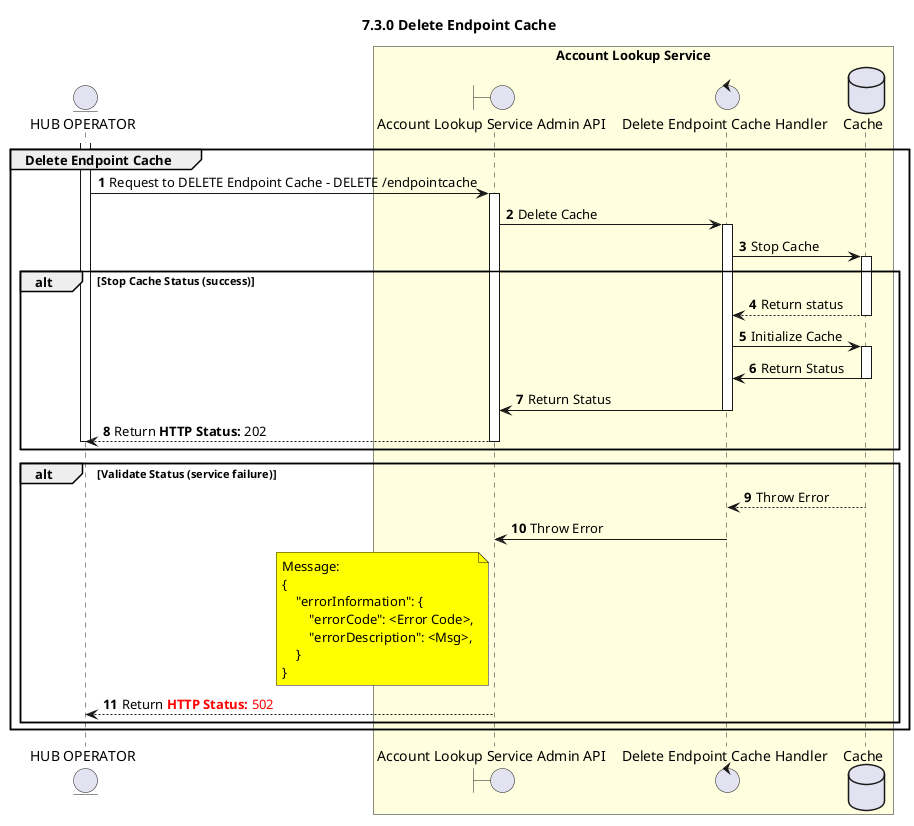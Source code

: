 /'*****
 License
 --------------
 Copyright © 2017 Bill & Melinda Gates Foundation
 The Mojaloop files are made available by the Bill & Melinda Gates Foundation under the Apache License, Version 2.0 (the "License") and you may not use these files except in compliance with the License. You may obtain a copy of the License at
 http://www.apache.org/licenses/LICENSE-2.0
 Unless required by applicable law or agreed to in writing, the Mojaloop files are distributed on an "AS IS" BASIS, WITHOUT WARRANTIES OR CONDITIONS OF ANY KIND, either express or implied. See the License for the specific language governing permissions and limitations under the License.
 Contributors
 --------------
 This is the official list of the Mojaloop project contributors for this file.
 Names of the original copyright holders (individuals or organizations)
 should be listed with a '*' in the first column. People who have
 contributed from an organization can be listed under the organization
 that actually holds the copyright for their contributions (see the
 Gates Foundation organization for an example). Those individuals should have
 their names indented and be marked with a '-'. Email address can be added
 optionally within square brackets <email>.
 * Gates Foundation
 - Name Surname <name.surname@gatesfoundation.com>

 * Rajiv Mothilal <rajiv.mothilal@modusbox.com>
 --------------
 ******'/


@startuml
' declare title
title 7.3.0 Delete Endpoint Cache

autonumber


' Actor Keys:
' boundary - APIs/Interfaces, etc
' control - ALS Admin Handler
' database - Database Persistent Store

' declare actors
entity "HUB OPERATOR" as OPERATOR
boundary "Account Lookup Service Admin API" as ALSADM
control "Delete Endpoint Cache Handler" as DEL_HANDLER
database "Cache" as Cache

box "Account Lookup Service" #LightYellow
participant ALSADM
participant DEL_HANDLER
participant Cache
end box

' start flow

activate OPERATOR
group Delete Endpoint Cache
  OPERATOR -> ALSADM: Request to DELETE Endpoint Cache - DELETE /endpointcache
  activate ALSADM

  ALSADM -> DEL_HANDLER: Delete Cache
  activate DEL_HANDLER
  DEL_HANDLER -> Cache: Stop Cache
  activate Cache


  alt Stop Cache Status (success)
    Cache --> DEL_HANDLER: Return status
    deactivate Cache

    DEL_HANDLER -> Cache: Initialize Cache
    activate Cache
    Cache -> DEL_HANDLER: Return Status
    deactivate Cache
    DEL_HANDLER -> ALSADM: Return Status
    deactivate DEL_HANDLER
    ALSADM --> OPERATOR: Return <color #000000><b>HTTP Status:</b> 202</color>

    deactivate ALSADM
    deactivate OPERATOR
  end

  alt Validate Status (service failure)
    Cache --> DEL_HANDLER: Throw Error
    deactivate Cache
    DEL_HANDLER -> ALSADM: Throw Error
    deactivate DEL_HANDLER
    note left of ALSADM #yellow
        Message:
        {
            "errorInformation": {
                "errorCode": <Error Code>,
                "errorDescription": <Msg>,
            }
        }
    end note

    ALSADM --> OPERATOR: Return <color #FF0000><b>HTTP Status:</b> 502</color>

    deactivate ALSADM
    deactivate OPERATOR


  end
end

@enduml

